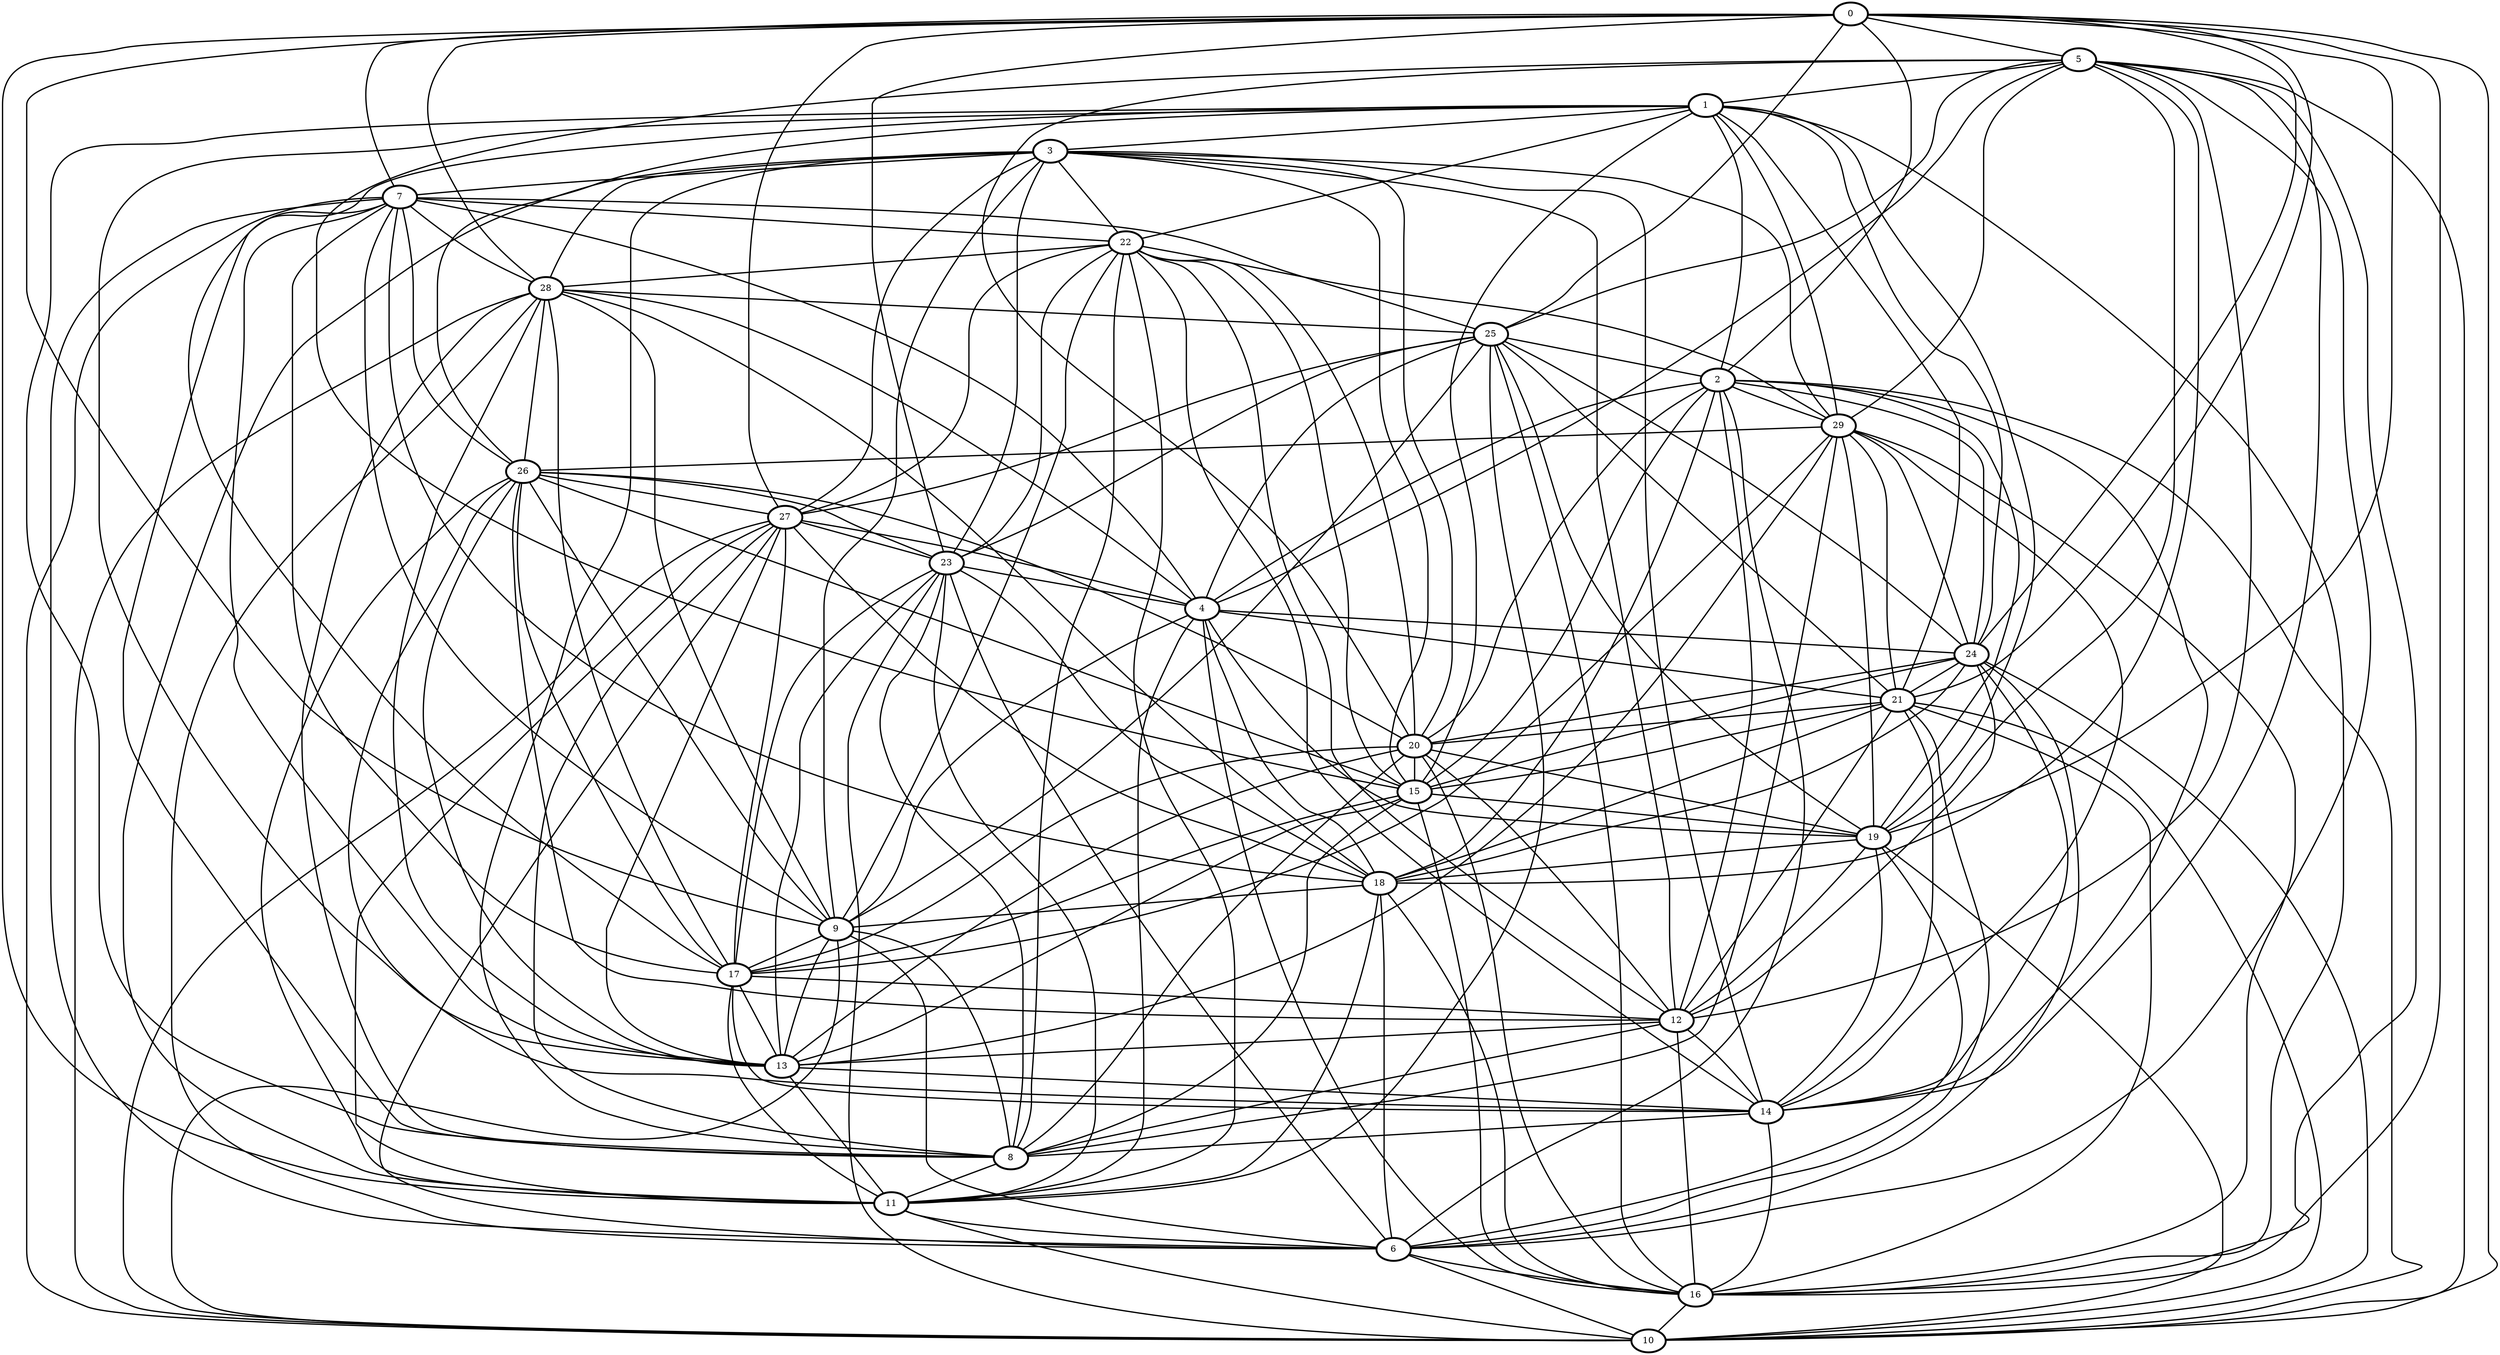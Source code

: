Graph G {
    0 [penwidth=3,label="0"]
    1 [penwidth=3,label="1"]
    2 [penwidth=3,label="2"]
    3 [penwidth=3,label="3"]
    4 [penwidth=3,label="4"]
    5 [penwidth=3,label="5"]
    6 [penwidth=3,label="6"]
    7 [penwidth=3,label="7"]
    8 [penwidth=3,label="8"]
    9 [penwidth=3,label="9"]
    10 [penwidth=3,label="10"]
    11 [penwidth=3,label="11"]
    12 [penwidth=3,label="12"]
    13 [penwidth=3,label="13"]
    14 [penwidth=3,label="14"]
    15 [penwidth=3,label="15"]
    16 [penwidth=3,label="16"]
    17 [penwidth=3,label="17"]
    18 [penwidth=3,label="18"]
    19 [penwidth=3,label="19"]
    20 [penwidth=3,label="20"]
    21 [penwidth=3,label="21"]
    22 [penwidth=3,label="22"]
    23 [penwidth=3,label="23"]
    24 [penwidth=3,label="24"]
    25 [penwidth=3,label="25"]
    26 [penwidth=3,label="26"]
    27 [penwidth=3,label="27"]
    28 [penwidth=3,label="28"]
    29 [penwidth=3,label="29"]

    24--0 [penwidth=2]
    6--2 [penwidth=2]
    24--29 [penwidth=2]
    6--16 [penwidth=2]
    24--21 [penwidth=2]
    16--21 [penwidth=2]
    25--19 [penwidth=2]
    22--28 [penwidth=2]
    11--25 [penwidth=2]
    23--11 [penwidth=2]
    15--17 [penwidth=2]
    11--18 [penwidth=2]
    19--12 [penwidth=2]
    23--6 [penwidth=2]
    15--13 [penwidth=2]
    11--26 [penwidth=2]
    5--15 [penwidth=2]
    29--26 [penwidth=2]
    28--18 [penwidth=2]
    24--15 [penwidth=2]
    26--7 [penwidth=2]
    15--19 [penwidth=2]
    27--3 [penwidth=2]
    20--26 [penwidth=2]
    5--1 [penwidth=2]
    14--19 [penwidth=2]
    22--20 [penwidth=2]
    12--8 [penwidth=2]
    18--23 [penwidth=2]
    1--21 [penwidth=2]
    15--8 [penwidth=2]
    4--25 [penwidth=2]
    4--5 [penwidth=2]
    7--13 [penwidth=2]
    27--22 [penwidth=2]
    10--11 [penwidth=2]
    28--6 [penwidth=2]
    4--28 [penwidth=2]
    26--12 [penwidth=2]
    26--23 [penwidth=2]
    14--8 [penwidth=2]
    28--25 [penwidth=2]
    1--22 [penwidth=2]
    15--2 [penwidth=2]
    11--22 [penwidth=2]
    19--4 [penwidth=2]
    23--4 [penwidth=2]
    18--4 [penwidth=2]
    2--0 [penwidth=2]
    5--18 [penwidth=2]
    21--10 [penwidth=2]
    16--29 [penwidth=2]
    8--1 [penwidth=2]
    19--5 [penwidth=2]
    29--1 [penwidth=2]
    14--17 [penwidth=2]
    27--6 [penwidth=2]
    29--5 [penwidth=2]
    29--19 [penwidth=2]
    16--1 [penwidth=2]
    8--29 [penwidth=2]
    3--9 [penwidth=2]
    12--14 [penwidth=2]
    21--14 [penwidth=2]
    24--14 [penwidth=2]
    8--11 [penwidth=2]
    6--7 [penwidth=2]
    11--17 [penwidth=2]
    13--11 [penwidth=2]
    3--11 [penwidth=2]
    13--20 [penwidth=2]
    7--9 [penwidth=2]
    28--0 [penwidth=2]
    7--4 [penwidth=2]
    1--26 [penwidth=2]
    15--1 [penwidth=2]
    24--10 [penwidth=2]
    12--13 [penwidth=2]
    27--11 [penwidth=2]
    1--13 [penwidth=2]
    26--28 [penwidth=2]
    21--4 [penwidth=2]
    16--14 [penwidth=2]
    13--28 [penwidth=2]
    10--19 [penwidth=2]
    14--2 [penwidth=2]
    24--12 [penwidth=2]
    17--12 [penwidth=2]
    24--2 [penwidth=2]
    8--28 [penwidth=2]
    20--5 [penwidth=2]
    8--7 [penwidth=2]
    17--1 [penwidth=2]
    13--9 [penwidth=2]
    28--9 [penwidth=2]
    3--7 [penwidth=2]
    6--21 [penwidth=2]
    27--13 [penwidth=2]
    5--25 [penwidth=2]
    4--16 [penwidth=2]
    7--22 [penwidth=2]
    12--20 [penwidth=2]
    9--0 [penwidth=2]
    6--9 [penwidth=2]
    1--24 [penwidth=2]
    27--17 [penwidth=2]
    3--28 [penwidth=2]
    16--12 [penwidth=2]
    3--23 [penwidth=2]
    27--10 [penwidth=2]
    15--26 [penwidth=2]
    4--2 [penwidth=2]
    27--4 [penwidth=2]
    29--3 [penwidth=2]
    9--26 [penwidth=2]
    28--7 [penwidth=2]
    22--14 [penwidth=2]
    17--29 [penwidth=2]
    16--10 [penwidth=2]
    12--21 [penwidth=2]
    26--17 [penwidth=2]
    22--9 [penwidth=2]
    6--24 [penwidth=2]
    16--0 [penwidth=2]
    13--17 [penwidth=2]
    2--29 [penwidth=2]
    29--22 [penwidth=2]
    21--15 [penwidth=2]
    15--16 [penwidth=2]
    4--24 [penwidth=2]
    7--18 [penwidth=2]
    19--18 [penwidth=2]
    28--10 [penwidth=2]
    20--19 [penwidth=2]
    8--9 [penwidth=2]
    3--14 [penwidth=2]
    0--25 [penwidth=2]
    0--19 [penwidth=2]
    17--28 [penwidth=2]
    20--2 [penwidth=2]
    26--14 [penwidth=2]
    7--17 [penwidth=2]
    26--13 [penwidth=2]
    20--16 [penwidth=2]
    3--20 [penwidth=2]
    21--18 [penwidth=2]
    13--14 [penwidth=2]
    2--10 [penwidth=2]
    5--6 [penwidth=2]
    15--22 [penwidth=2]
    25--7 [penwidth=2]
    23--10 [penwidth=2]
    13--23 [penwidth=2]
    23--25 [penwidth=2]
    12--2 [penwidth=2]
    0--23 [penwidth=2]
    25--2 [penwidth=2]
    21--20 [penwidth=2]
    27--23 [penwidth=2]
    1--3 [penwidth=2]
    0--10 [penwidth=2]
    10--6 [penwidth=2]
    18--27 [penwidth=2]
    26--27 [penwidth=2]
    18--9 [penwidth=2]
    10--5 [penwidth=2]
    24--20 [penwidth=2]
    9--17 [penwidth=2]
    29--14 [penwidth=2]
    8--27 [penwidth=2]
    13--29 [penwidth=2]
    14--5 [penwidth=2]
    21--0 [penwidth=2]
    9--4 [penwidth=2]
    2--18 [penwidth=2]
    16--18 [penwidth=2]
    5--16 [penwidth=2]
    1--19 [penwidth=2]
    17--20 [penwidth=2]
    3--12 [penwidth=2]
    22--12 [penwidth=2]
    2--19 [penwidth=2]
    0--5 [penwidth=2]
    21--29 [penwidth=2]
    22--3 [penwidth=2]
    27--25 [penwidth=2]
    5--12 [penwidth=2]
    18--24 [penwidth=2]
    0--11 [penwidth=2]
    2--1 [penwidth=2]
    0--27 [penwidth=2]
    15--3 [penwidth=2]
    8--22 [penwidth=2]
    4--11 [penwidth=2]
    20--15 [penwidth=2]
    11--6 [penwidth=2]
    16--25 [penwidth=2]
    9--10 [penwidth=2]
    25--21 [penwidth=2]
    19--6 [penwidth=2]
    20--8 [penwidth=2]
    7--0 [penwidth=2]
    22--23 [penwidth=2]
    9--25 [penwidth=2]
    23--17 [penwidth=2]
    8--23 [penwidth=2]
    6--18 [penwidth=2]
    3--8 [penwidth=2]
    24--25 [penwidth=2]
    7--10 [penwidth=2]
}
